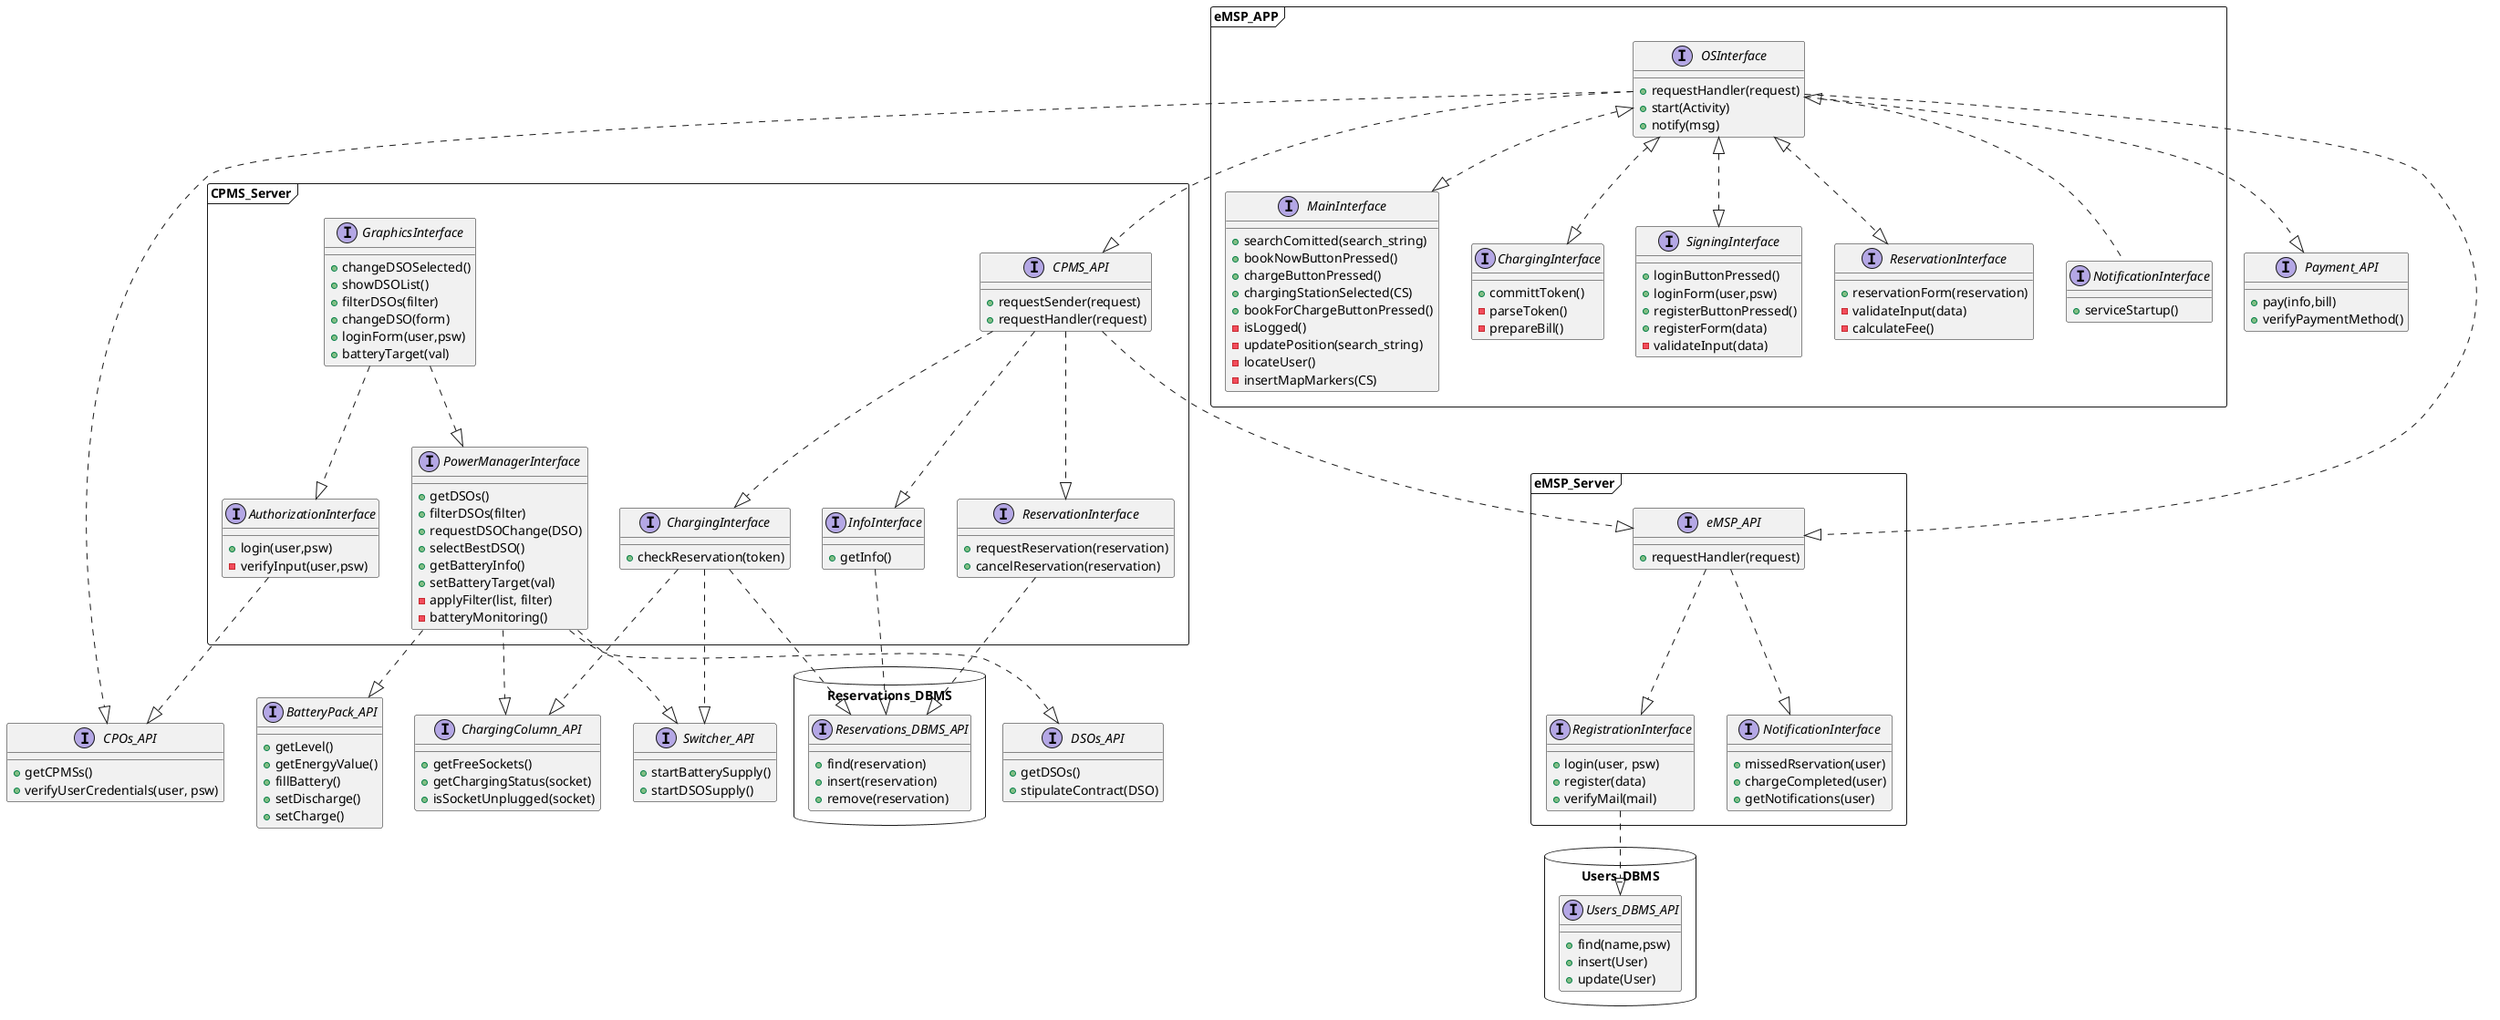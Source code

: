 @startuml Complete diagram

namespace eMSP_APP <<frame>>{
   	interface OSInterface{
    	+ requestHandler(request)
		+ start(Activity)
		+ notify(msg)
   	}
   
   	interface MainInterface{
		+ searchComitted(search_string)
		+ bookNowButtonPressed()
		+ chargeButtonPressed()
		+ chargingStationSelected(CS)
		+ bookForChargeButtonPressed()
		- isLogged()
		- updatePosition(search_string)
		- locateUser()
		- insertMapMarkers(CS)
	}	

	interface ChargingInterface{
		+ committToken()
		- parseToken()
		- prepareBill()
	}

	interface SigningInterface{
		+ loginButtonPressed()
		+ loginForm(user,psw)
		+ registerButtonPressed()
		+ registerForm(data)
		- validateInput(data)
	}

	interface ReservationInterface{
		+ reservationForm(reservation)
		- validateInput(data)
		- calculateFee()
	}

	interface NotificationInterface{
		+ serviceStartup()
	}

	OSInterface<|..|>MainInterface
	OSInterface<|..|>ChargingInterface
	OSInterface<|..|>SigningInterface
	OSInterface<|..|>ReservationInterface
	OSInterface<|..NotificationInterface	
}




namespace eMSP_Server <<frame>>{
   	interface eMSP_API{
		+ requestHandler(request)
   	}
   
   	interface RegistrationInterface{
		+ login(user, psw)
		+ register(data)
		+ verifyMail(mail)
	}	

	interface NotificationInterface{
		+ missedRservation(user)
		+ chargeCompleted(user)
		+ getNotifications(user)
	}

	

	eMSP_API..|>RegistrationInterface
	eMSP_API..|>NotificationInterface
}



namespace CPMS_Server <<frame>>{
   	interface CPMS_API{
		+ requestSender(request)
		+ requestHandler(request)
   	}

	interface GraphicsInterface{
		+ changeDSOSelected()
		+ showDSOList()
		+ filterDSOs(filter)
		+ changeDSO(form)
		+ loginForm(user,psw)
		+ batteryTarget(val)

	}
   
   	interface PowerManagerInterface{
		+ getDSOs()
		+ filterDSOs(filter)
		+ requestDSOChange(DSO)
		+ selectBestDSO()		
		+ getBatteryInfo()
		+ setBatteryTarget(val)
		- applyFilter(list, filter)
		- batteryMonitoring()

	}	

	interface ReservationInterface{
		+ requestReservation(reservation)
		+ cancelReservation(reservation)
	}

	interface InfoInterface{
		+ getInfo()

	}

	interface AuthorizationInterface{
		+ login(user,psw)
		- verifyInput(user,psw)
	}

	

	interface ChargingInterface{
		+ checkReservation(token)
	}

	
	CPMS_API..|>ReservationInterface
	CPMS_API..|>InfoInterface
	CPMS_API..|>ChargingInterface
	

	GraphicsInterface..|>PowerManagerInterface
	GraphicsInterface..|>AuthorizationInterface




}

package Users_DBMS <<Database>>{
		interface Users_DBMS_API{
			+ find(name,psw)
			+ insert(User)
			+ update(User)
		}
	}


package Reservations_DBMS <<Database>>{
	interface Reservations_DBMS_API{
		+ find(reservation)
		+ insert(reservation)
		+ remove(reservation)
	}
}

interface CPOs_API{
	+ getCPMSs() 
	+ verifyUserCredentials(user, psw)
}

interface DSOs_API{
	+ getDSOs()
	+ stipulateContract(DSO)
}

interface Payment_API{
	+ pay(info,bill)
	+ verifyPaymentMethod()
}

interface ChargingColumn_API{
	+ getFreeSockets()
	+ getChargingStatus(socket)
	+ isSocketUnplugged(socket)
}

interface BatteryPack_API{
	+ getLevel()
	+ getEnergyValue()
	+ fillBattery()
	+ setDischarge()
	+ setCharge()
}	

interface Switcher_API{
	+ startBatterySupply()
	+ startDSOSupply()
}


eMSP_APP.OSInterface..|>eMSP_Server.eMSP_API
eMSP_APP.OSInterface..|>CPMS_Server.CPMS_API
eMSP_APP.OSInterface..|>CPOs_API
eMSP_APP.OSInterface..|>Payment_API


eMSP_Server.RegistrationInterface..|>Users_DBMS_API

CPMS_Server.CPMS_API..|>eMSP_Server.eMSP_API

CPMS_Server.InfoInterface..|>Reservations_DBMS_API

CPMS_Server.PowerManagerInterface..|>ChargingColumn_API
CPMS_Server.PowerManagerInterface..|>BatteryPack_API
CPMS_Server.PowerManagerInterface..|>Switcher_API
CPMS_Server.PowerManagerInterface..|>DSOs_API

CPMS_Server.ChargingInterface..|>ChargingColumn_API
CPMS_Server.ChargingInterface..|>Switcher_API
CPMS_Server.ChargingInterface..|>Reservations_DBMS_API

CPMS_Server.ReservationInterface..|>Reservations_DBMS_API

CPMS_Server.AuthorizationInterface..|>CPOs_API





@enduml

